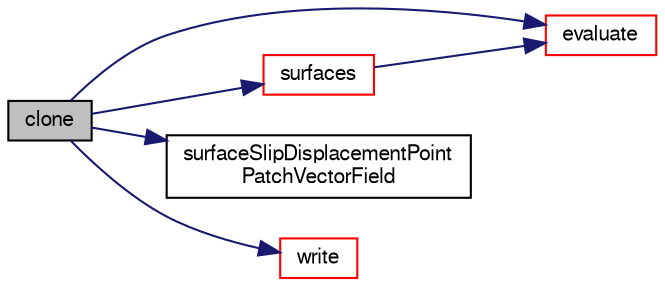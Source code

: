 digraph "clone"
{
  bgcolor="transparent";
  edge [fontname="FreeSans",fontsize="10",labelfontname="FreeSans",labelfontsize="10"];
  node [fontname="FreeSans",fontsize="10",shape=record];
  rankdir="LR";
  Node21 [label="clone",height=0.2,width=0.4,color="black", fillcolor="grey75", style="filled", fontcolor="black"];
  Node21 -> Node22 [color="midnightblue",fontsize="10",style="solid",fontname="FreeSans"];
  Node22 [label="evaluate",height=0.2,width=0.4,color="red",URL="$a23414.html#a3b59c070ab0408e3bbb21927540159f4",tooltip="Update the patch field. "];
  Node21 -> Node27 [color="midnightblue",fontsize="10",style="solid",fontname="FreeSans"];
  Node27 [label="surfaces",height=0.2,width=0.4,color="red",URL="$a23414.html#a1d43cf3cb16c69bc10c347404b82867a",tooltip="Surface to follow. Demand loads surfaceNames. "];
  Node27 -> Node22 [color="midnightblue",fontsize="10",style="solid",fontname="FreeSans"];
  Node21 -> Node29 [color="midnightblue",fontsize="10",style="solid",fontname="FreeSans"];
  Node29 [label="surfaceSlipDisplacementPoint\lPatchVectorField",height=0.2,width=0.4,color="black",URL="$a23414.html#ae86b0503edbb7ab718263f28a90d5a71",tooltip="Construct from patch and internal field. "];
  Node21 -> Node30 [color="midnightblue",fontsize="10",style="solid",fontname="FreeSans"];
  Node30 [label="write",height=0.2,width=0.4,color="red",URL="$a23414.html#a293fdfec8bdfbd5c3913ab4c9f3454ff",tooltip="Write. "];
}
